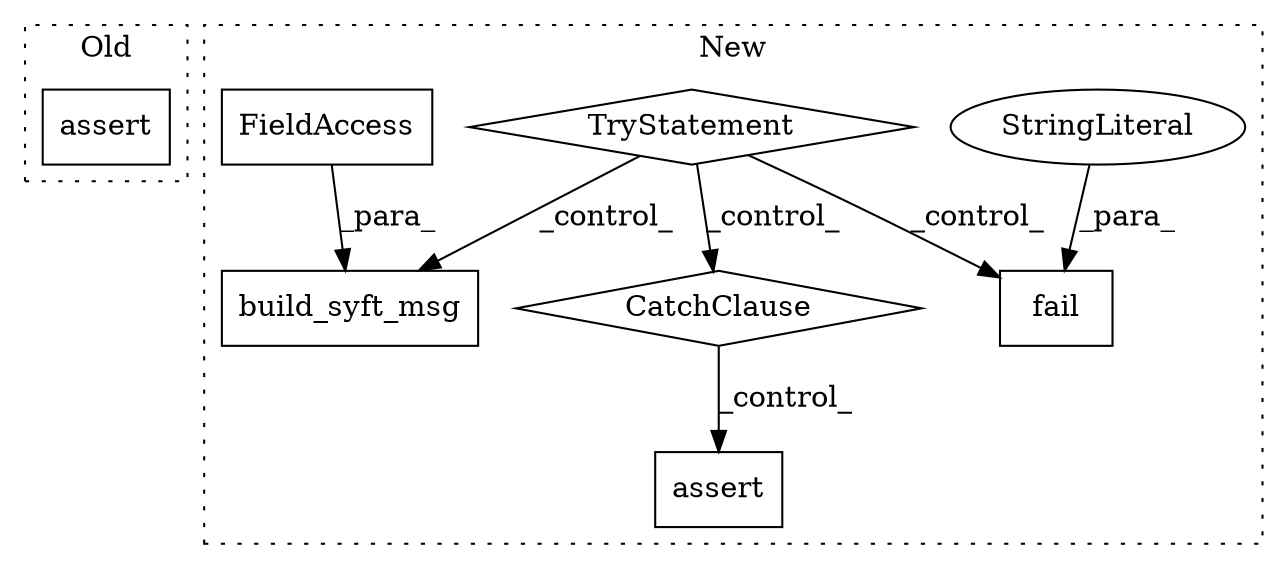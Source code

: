 digraph G {
subgraph cluster0 {
1 [label="assert" a="6" s="5553" l="7" shape="box"];
label = "Old";
style="dotted";
}
subgraph cluster1 {
2 [label="fail" a="32" s="7556,7594" l="5,1" shape="box"];
3 [label="StringLiteral" a="45" s="7561" l="33" shape="ellipse"];
4 [label="TryStatement" a="54" s="7457" l="4" shape="diamond"];
5 [label="CatchClause" a="12" s="7604,7626" l="11,2" shape="diamond"];
6 [label="assert" a="6" s="7636" l="7" shape="box"];
7 [label="build_syft_msg" a="32" s="7469,7540" l="15,1" shape="box"];
8 [label="FieldAccess" a="22" s="7529" l="11" shape="box"];
label = "New";
style="dotted";
}
3 -> 2 [label="_para_"];
4 -> 2 [label="_control_"];
4 -> 7 [label="_control_"];
4 -> 5 [label="_control_"];
5 -> 6 [label="_control_"];
8 -> 7 [label="_para_"];
}